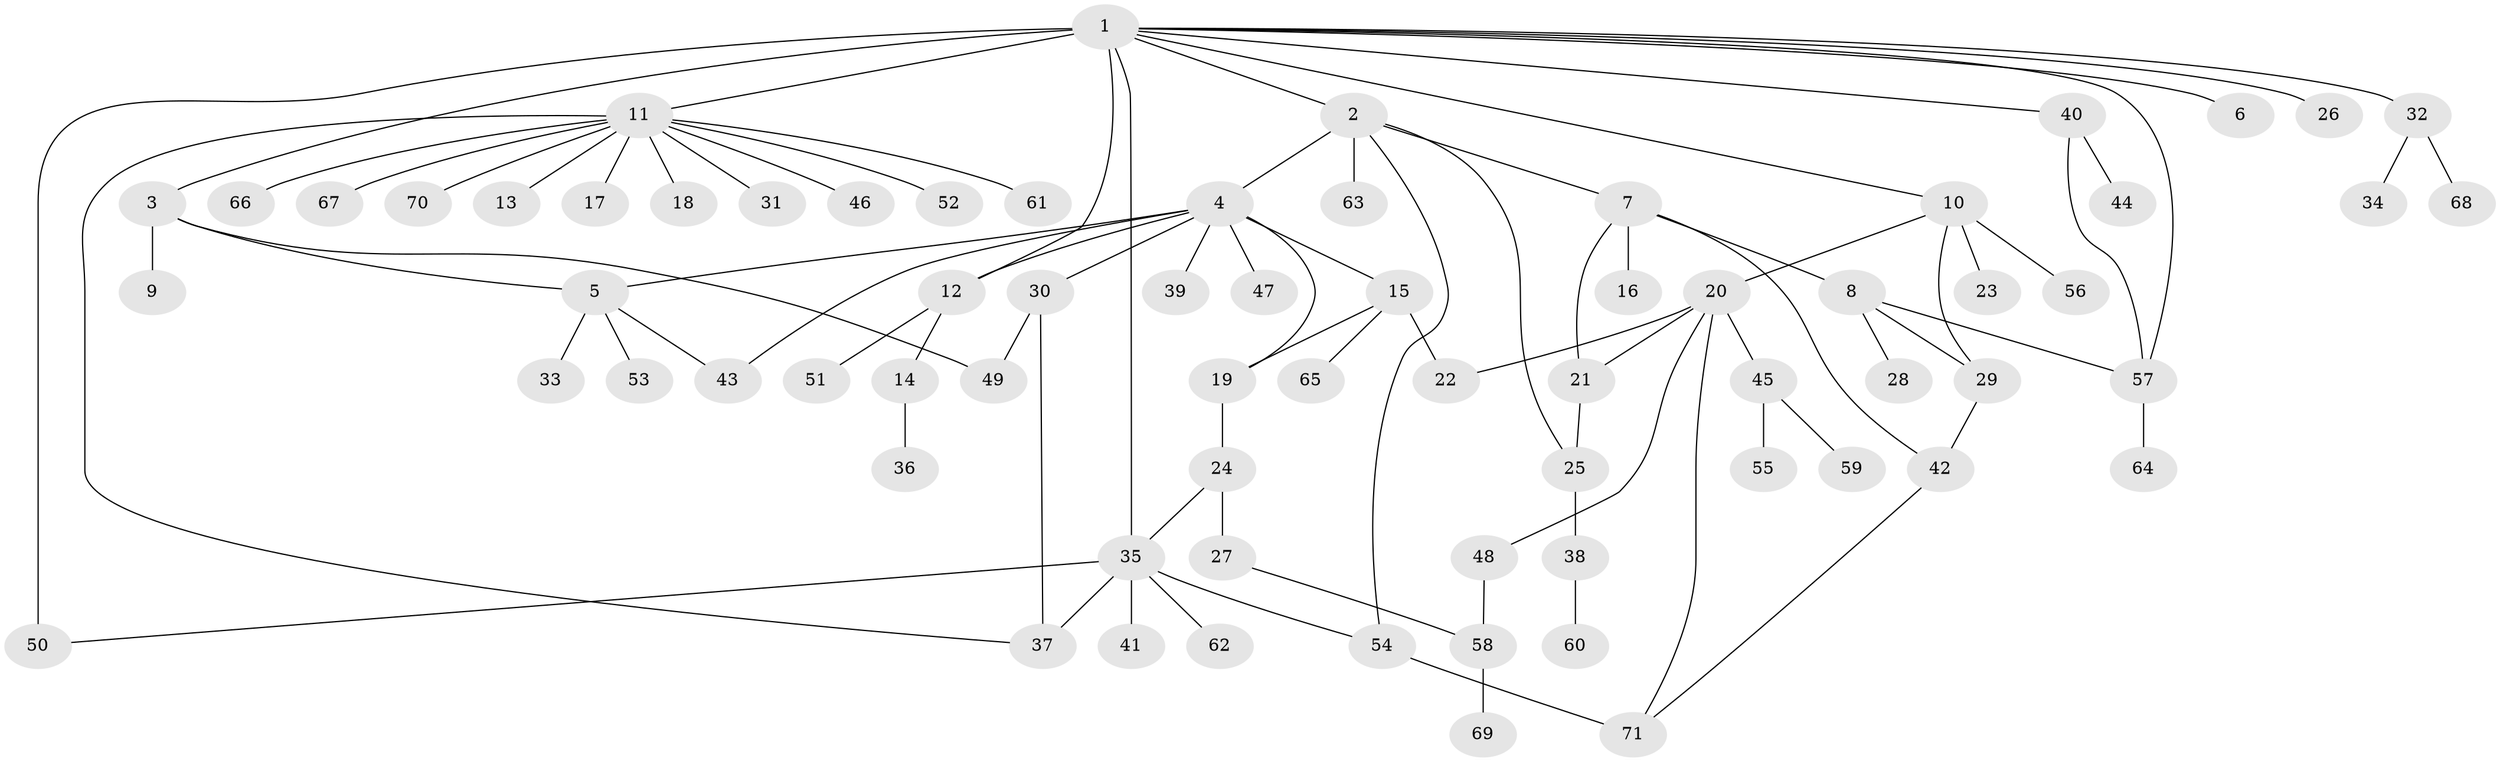 // original degree distribution, {21: 0.007042253521126761, 6: 0.028169014084507043, 16: 0.007042253521126761, 7: 0.02112676056338028, 2: 0.20422535211267606, 1: 0.5704225352112676, 13: 0.007042253521126761, 3: 0.06338028169014084, 5: 0.028169014084507043, 4: 0.04929577464788732, 8: 0.007042253521126761, 9: 0.007042253521126761}
// Generated by graph-tools (version 1.1) at 2025/35/03/09/25 02:35:19]
// undirected, 71 vertices, 90 edges
graph export_dot {
graph [start="1"]
  node [color=gray90,style=filled];
  1;
  2;
  3;
  4;
  5;
  6;
  7;
  8;
  9;
  10;
  11;
  12;
  13;
  14;
  15;
  16;
  17;
  18;
  19;
  20;
  21;
  22;
  23;
  24;
  25;
  26;
  27;
  28;
  29;
  30;
  31;
  32;
  33;
  34;
  35;
  36;
  37;
  38;
  39;
  40;
  41;
  42;
  43;
  44;
  45;
  46;
  47;
  48;
  49;
  50;
  51;
  52;
  53;
  54;
  55;
  56;
  57;
  58;
  59;
  60;
  61;
  62;
  63;
  64;
  65;
  66;
  67;
  68;
  69;
  70;
  71;
  1 -- 2 [weight=2.0];
  1 -- 3 [weight=1.0];
  1 -- 6 [weight=1.0];
  1 -- 10 [weight=1.0];
  1 -- 11 [weight=1.0];
  1 -- 12 [weight=1.0];
  1 -- 26 [weight=1.0];
  1 -- 32 [weight=1.0];
  1 -- 35 [weight=1.0];
  1 -- 40 [weight=1.0];
  1 -- 50 [weight=7.0];
  1 -- 57 [weight=1.0];
  2 -- 4 [weight=1.0];
  2 -- 7 [weight=1.0];
  2 -- 25 [weight=1.0];
  2 -- 54 [weight=1.0];
  2 -- 63 [weight=1.0];
  3 -- 5 [weight=1.0];
  3 -- 9 [weight=2.0];
  3 -- 49 [weight=1.0];
  4 -- 5 [weight=1.0];
  4 -- 12 [weight=7.0];
  4 -- 15 [weight=1.0];
  4 -- 19 [weight=1.0];
  4 -- 30 [weight=1.0];
  4 -- 39 [weight=1.0];
  4 -- 43 [weight=1.0];
  4 -- 47 [weight=1.0];
  5 -- 33 [weight=2.0];
  5 -- 43 [weight=1.0];
  5 -- 53 [weight=1.0];
  7 -- 8 [weight=1.0];
  7 -- 16 [weight=2.0];
  7 -- 21 [weight=1.0];
  7 -- 42 [weight=1.0];
  8 -- 28 [weight=2.0];
  8 -- 29 [weight=1.0];
  8 -- 57 [weight=1.0];
  10 -- 20 [weight=1.0];
  10 -- 23 [weight=2.0];
  10 -- 29 [weight=1.0];
  10 -- 56 [weight=1.0];
  11 -- 13 [weight=1.0];
  11 -- 17 [weight=1.0];
  11 -- 18 [weight=1.0];
  11 -- 31 [weight=1.0];
  11 -- 37 [weight=1.0];
  11 -- 46 [weight=1.0];
  11 -- 52 [weight=1.0];
  11 -- 61 [weight=1.0];
  11 -- 66 [weight=1.0];
  11 -- 67 [weight=1.0];
  11 -- 70 [weight=1.0];
  12 -- 14 [weight=1.0];
  12 -- 51 [weight=1.0];
  14 -- 36 [weight=1.0];
  15 -- 19 [weight=1.0];
  15 -- 22 [weight=1.0];
  15 -- 65 [weight=1.0];
  19 -- 24 [weight=1.0];
  20 -- 21 [weight=1.0];
  20 -- 22 [weight=1.0];
  20 -- 45 [weight=1.0];
  20 -- 48 [weight=1.0];
  20 -- 71 [weight=1.0];
  21 -- 25 [weight=1.0];
  24 -- 27 [weight=5.0];
  24 -- 35 [weight=1.0];
  25 -- 38 [weight=1.0];
  27 -- 58 [weight=1.0];
  29 -- 42 [weight=1.0];
  30 -- 37 [weight=1.0];
  30 -- 49 [weight=1.0];
  32 -- 34 [weight=1.0];
  32 -- 68 [weight=1.0];
  35 -- 37 [weight=1.0];
  35 -- 41 [weight=1.0];
  35 -- 50 [weight=1.0];
  35 -- 54 [weight=1.0];
  35 -- 62 [weight=1.0];
  38 -- 60 [weight=1.0];
  40 -- 44 [weight=2.0];
  40 -- 57 [weight=1.0];
  42 -- 71 [weight=1.0];
  45 -- 55 [weight=1.0];
  45 -- 59 [weight=1.0];
  48 -- 58 [weight=1.0];
  54 -- 71 [weight=2.0];
  57 -- 64 [weight=1.0];
  58 -- 69 [weight=1.0];
}

